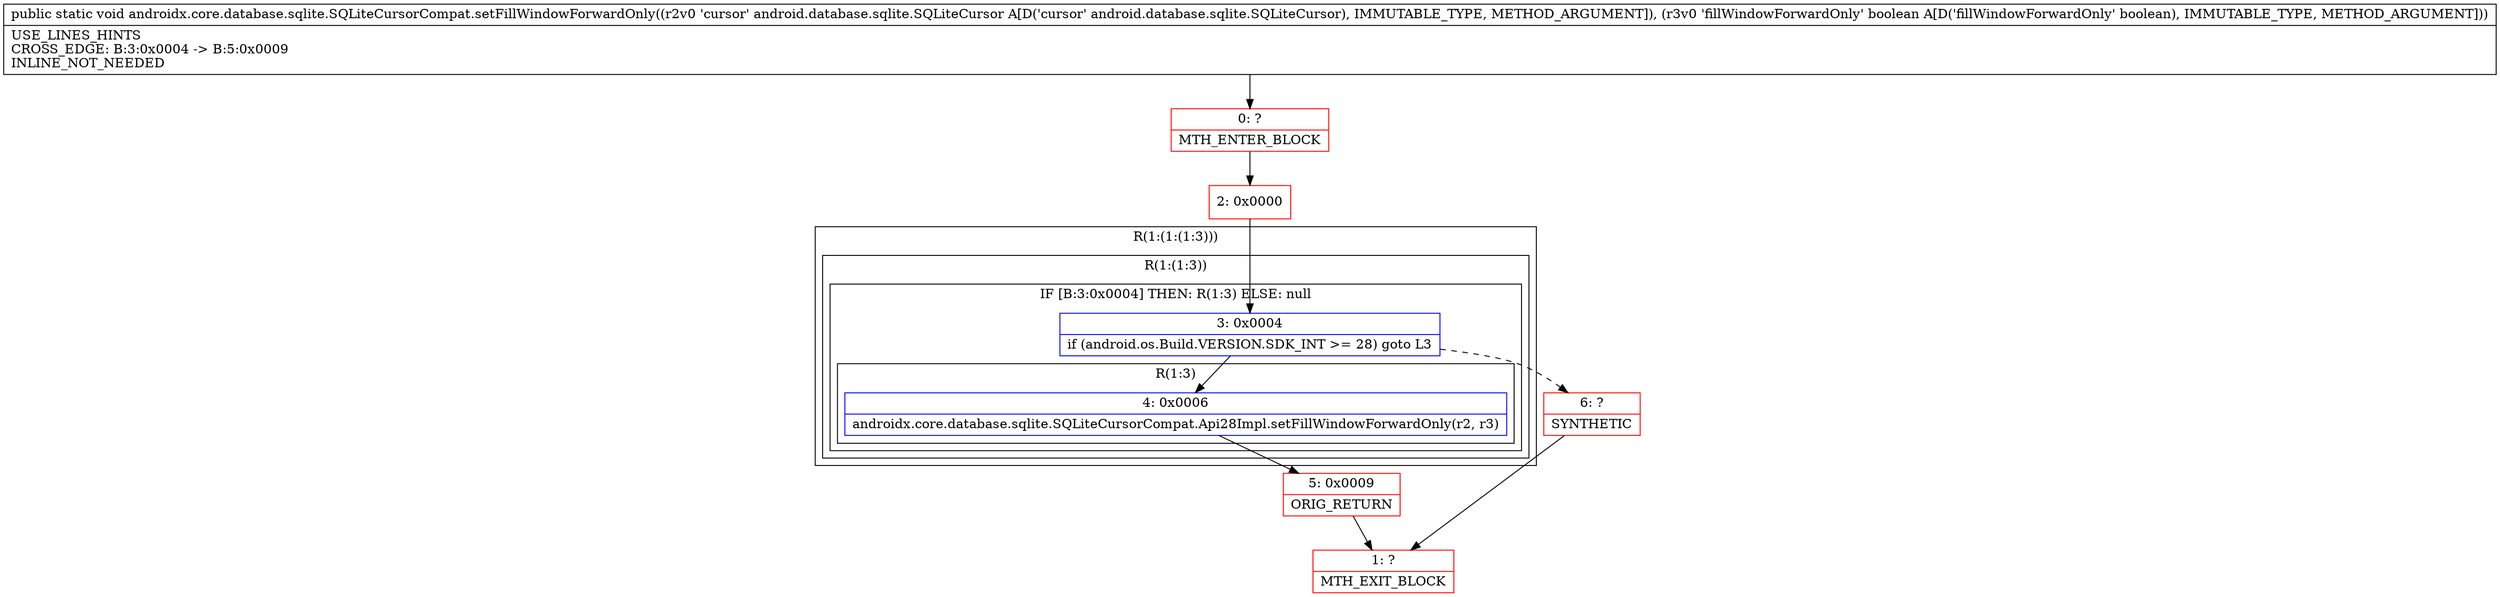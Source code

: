 digraph "CFG forandroidx.core.database.sqlite.SQLiteCursorCompat.setFillWindowForwardOnly(Landroid\/database\/sqlite\/SQLiteCursor;Z)V" {
subgraph cluster_Region_2024115947 {
label = "R(1:(1:(1:3)))";
node [shape=record,color=blue];
subgraph cluster_Region_1069414860 {
label = "R(1:(1:3))";
node [shape=record,color=blue];
subgraph cluster_IfRegion_395835658 {
label = "IF [B:3:0x0004] THEN: R(1:3) ELSE: null";
node [shape=record,color=blue];
Node_3 [shape=record,label="{3\:\ 0x0004|if (android.os.Build.VERSION.SDK_INT \>= 28) goto L3\l}"];
subgraph cluster_Region_1990102631 {
label = "R(1:3)";
node [shape=record,color=blue];
Node_4 [shape=record,label="{4\:\ 0x0006|androidx.core.database.sqlite.SQLiteCursorCompat.Api28Impl.setFillWindowForwardOnly(r2, r3)\l}"];
}
}
}
}
Node_0 [shape=record,color=red,label="{0\:\ ?|MTH_ENTER_BLOCK\l}"];
Node_2 [shape=record,color=red,label="{2\:\ 0x0000}"];
Node_5 [shape=record,color=red,label="{5\:\ 0x0009|ORIG_RETURN\l}"];
Node_1 [shape=record,color=red,label="{1\:\ ?|MTH_EXIT_BLOCK\l}"];
Node_6 [shape=record,color=red,label="{6\:\ ?|SYNTHETIC\l}"];
MethodNode[shape=record,label="{public static void androidx.core.database.sqlite.SQLiteCursorCompat.setFillWindowForwardOnly((r2v0 'cursor' android.database.sqlite.SQLiteCursor A[D('cursor' android.database.sqlite.SQLiteCursor), IMMUTABLE_TYPE, METHOD_ARGUMENT]), (r3v0 'fillWindowForwardOnly' boolean A[D('fillWindowForwardOnly' boolean), IMMUTABLE_TYPE, METHOD_ARGUMENT]))  | USE_LINES_HINTS\lCROSS_EDGE: B:3:0x0004 \-\> B:5:0x0009\lINLINE_NOT_NEEDED\l}"];
MethodNode -> Node_0;Node_3 -> Node_4;
Node_3 -> Node_6[style=dashed];
Node_4 -> Node_5;
Node_0 -> Node_2;
Node_2 -> Node_3;
Node_5 -> Node_1;
Node_6 -> Node_1;
}

